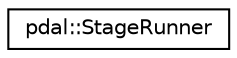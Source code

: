 digraph "Graphical Class Hierarchy"
{
  edge [fontname="Helvetica",fontsize="10",labelfontname="Helvetica",labelfontsize="10"];
  node [fontname="Helvetica",fontsize="10",shape=record];
  rankdir="LR";
  Node1 [label="pdal::StageRunner",height=0.2,width=0.4,color="black", fillcolor="white", style="filled",URL="$classpdal_1_1StageRunner.html"];
}
